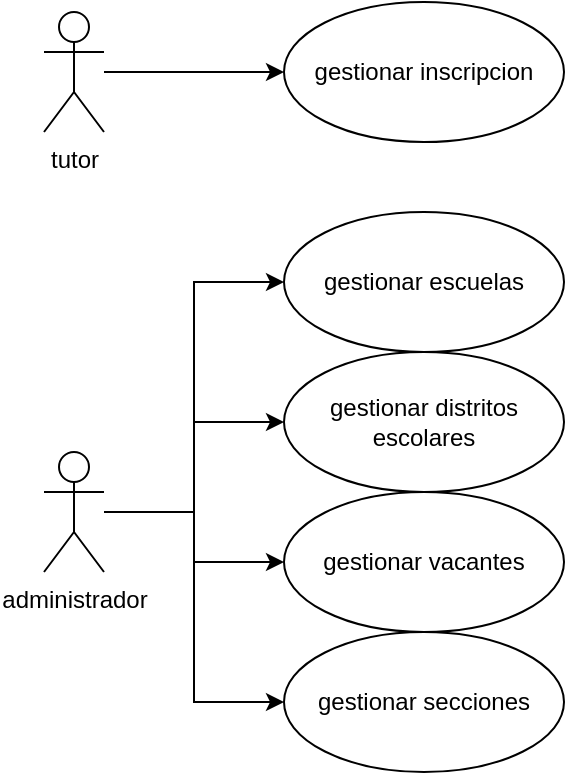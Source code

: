 <mxfile version="20.8.20" type="device"><diagram name="Página-1" id="GbqeyOHJrxc2IBBd5QCV"><mxGraphModel dx="874" dy="452" grid="1" gridSize="10" guides="1" tooltips="1" connect="1" arrows="1" fold="1" page="1" pageScale="1" pageWidth="827" pageHeight="1169" math="0" shadow="0"><root><mxCell id="0"/><mxCell id="1" parent="0"/><mxCell id="gOKfyepb68tW-njcuD76-3" style="edgeStyle=orthogonalEdgeStyle;rounded=0;orthogonalLoop=1;jettySize=auto;html=1;" edge="1" parent="1" source="gOKfyepb68tW-njcuD76-1" target="gOKfyepb68tW-njcuD76-2"><mxGeometry relative="1" as="geometry"/></mxCell><mxCell id="gOKfyepb68tW-njcuD76-1" value="tutor" style="shape=umlActor;verticalLabelPosition=bottom;verticalAlign=top;html=1;" vertex="1" parent="1"><mxGeometry x="120" y="60" width="30" height="60" as="geometry"/></mxCell><mxCell id="gOKfyepb68tW-njcuD76-2" value="gestionar inscripcion" style="ellipse;whiteSpace=wrap;html=1;" vertex="1" parent="1"><mxGeometry x="240" y="55" width="140" height="70" as="geometry"/></mxCell><mxCell id="gOKfyepb68tW-njcuD76-15" style="edgeStyle=orthogonalEdgeStyle;rounded=0;orthogonalLoop=1;jettySize=auto;html=1;entryX=0;entryY=0.5;entryDx=0;entryDy=0;" edge="1" parent="1" source="gOKfyepb68tW-njcuD76-4" target="gOKfyepb68tW-njcuD76-14"><mxGeometry relative="1" as="geometry"/></mxCell><mxCell id="gOKfyepb68tW-njcuD76-18" style="edgeStyle=orthogonalEdgeStyle;rounded=0;orthogonalLoop=1;jettySize=auto;html=1;entryX=0;entryY=0.5;entryDx=0;entryDy=0;" edge="1" parent="1" source="gOKfyepb68tW-njcuD76-4" target="gOKfyepb68tW-njcuD76-17"><mxGeometry relative="1" as="geometry"/></mxCell><mxCell id="gOKfyepb68tW-njcuD76-19" style="edgeStyle=orthogonalEdgeStyle;rounded=0;orthogonalLoop=1;jettySize=auto;html=1;entryX=0;entryY=0.5;entryDx=0;entryDy=0;" edge="1" parent="1" source="gOKfyepb68tW-njcuD76-4" target="gOKfyepb68tW-njcuD76-5"><mxGeometry relative="1" as="geometry"/></mxCell><mxCell id="gOKfyepb68tW-njcuD76-21" style="edgeStyle=orthogonalEdgeStyle;rounded=0;orthogonalLoop=1;jettySize=auto;html=1;entryX=0;entryY=0.5;entryDx=0;entryDy=0;" edge="1" parent="1" source="gOKfyepb68tW-njcuD76-4" target="gOKfyepb68tW-njcuD76-20"><mxGeometry relative="1" as="geometry"/></mxCell><mxCell id="gOKfyepb68tW-njcuD76-4" value="administrador" style="shape=umlActor;verticalLabelPosition=bottom;verticalAlign=top;html=1;" vertex="1" parent="1"><mxGeometry x="120" y="280" width="30" height="60" as="geometry"/></mxCell><mxCell id="gOKfyepb68tW-njcuD76-5" value="gestionar escuelas" style="ellipse;whiteSpace=wrap;html=1;" vertex="1" parent="1"><mxGeometry x="240" y="160" width="140" height="70" as="geometry"/></mxCell><mxCell id="gOKfyepb68tW-njcuD76-14" value="gestionar distritos escolares" style="ellipse;whiteSpace=wrap;html=1;" vertex="1" parent="1"><mxGeometry x="240" y="230" width="140" height="70" as="geometry"/></mxCell><mxCell id="gOKfyepb68tW-njcuD76-17" value="gestionar vacantes" style="ellipse;whiteSpace=wrap;html=1;" vertex="1" parent="1"><mxGeometry x="240" y="300" width="140" height="70" as="geometry"/></mxCell><mxCell id="gOKfyepb68tW-njcuD76-20" value="gestionar secciones" style="ellipse;whiteSpace=wrap;html=1;" vertex="1" parent="1"><mxGeometry x="240" y="370" width="140" height="70" as="geometry"/></mxCell></root></mxGraphModel></diagram></mxfile>